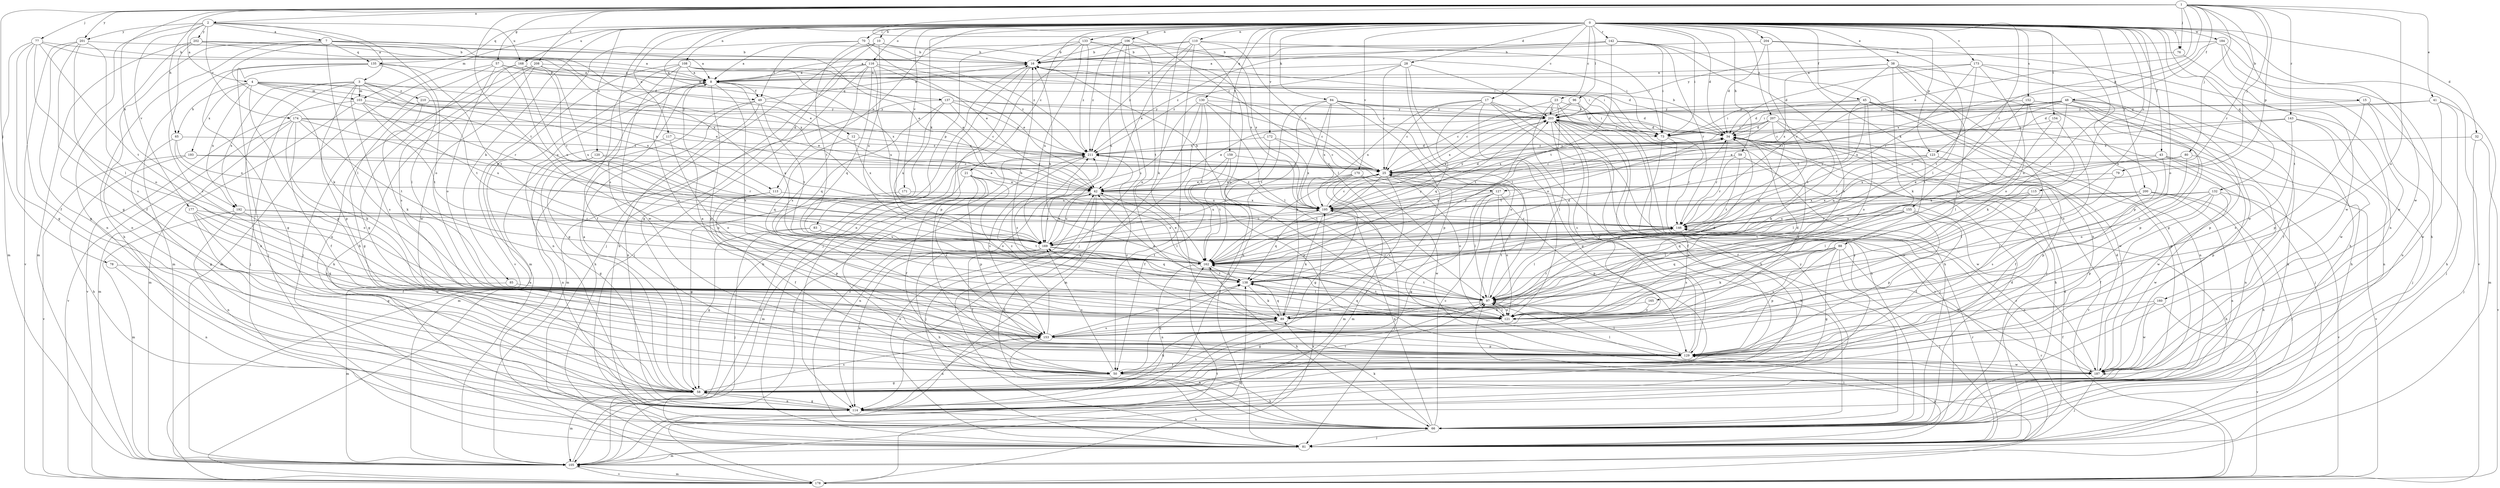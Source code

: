 strict digraph  {
0;
1;
2;
3;
4;
7;
8;
10;
12;
15;
16;
17;
21;
23;
25;
28;
32;
34;
38;
41;
42;
43;
45;
48;
49;
50;
57;
58;
59;
65;
66;
70;
73;
76;
77;
78;
79;
80;
81;
83;
84;
85;
88;
89;
96;
97;
103;
105;
106;
108;
110;
113;
114;
115;
116;
117;
120;
121;
123;
127;
129;
130;
132;
133;
135;
137;
138;
142;
143;
146;
152;
153;
154;
155;
159;
160;
162;
165;
168;
169;
170;
171;
172;
173;
174;
177;
178;
184;
187;
192;
193;
195;
200;
201;
202;
203;
204;
207;
208;
210;
211;
0 -> 10  [label=b];
0 -> 12  [label=b];
0 -> 15  [label=b];
0 -> 17  [label=c];
0 -> 21  [label=c];
0 -> 23  [label=c];
0 -> 28  [label=d];
0 -> 32  [label=d];
0 -> 34  [label=d];
0 -> 38  [label=e];
0 -> 43  [label=f];
0 -> 45  [label=f];
0 -> 59  [label=h];
0 -> 70  [label=i];
0 -> 73  [label=i];
0 -> 76  [label=j];
0 -> 83  [label=k];
0 -> 84  [label=k];
0 -> 85  [label=k];
0 -> 88  [label=k];
0 -> 89  [label=k];
0 -> 96  [label=l];
0 -> 97  [label=l];
0 -> 103  [label=m];
0 -> 106  [label=n];
0 -> 108  [label=n];
0 -> 110  [label=n];
0 -> 113  [label=n];
0 -> 115  [label=o];
0 -> 116  [label=o];
0 -> 117  [label=o];
0 -> 120  [label=o];
0 -> 121  [label=o];
0 -> 123  [label=p];
0 -> 130  [label=q];
0 -> 132  [label=q];
0 -> 133  [label=q];
0 -> 135  [label=q];
0 -> 142  [label=r];
0 -> 152  [label=s];
0 -> 153  [label=s];
0 -> 154  [label=t];
0 -> 155  [label=t];
0 -> 159  [label=t];
0 -> 160  [label=t];
0 -> 165  [label=u];
0 -> 168  [label=u];
0 -> 170  [label=v];
0 -> 171  [label=v];
0 -> 172  [label=v];
0 -> 173  [label=v];
0 -> 184  [label=w];
0 -> 187  [label=w];
0 -> 200  [label=y];
0 -> 204  [label=z];
0 -> 207  [label=z];
1 -> 2  [label=a];
1 -> 25  [label=c];
1 -> 41  [label=e];
1 -> 42  [label=e];
1 -> 48  [label=f];
1 -> 57  [label=g];
1 -> 65  [label=h];
1 -> 76  [label=j];
1 -> 77  [label=j];
1 -> 78  [label=j];
1 -> 79  [label=j];
1 -> 80  [label=j];
1 -> 121  [label=o];
1 -> 123  [label=p];
1 -> 127  [label=p];
1 -> 143  [label=r];
1 -> 146  [label=r];
1 -> 162  [label=t];
1 -> 192  [label=x];
1 -> 201  [label=y];
1 -> 208  [label=z];
2 -> 3  [label=a];
2 -> 4  [label=a];
2 -> 7  [label=a];
2 -> 58  [label=g];
2 -> 121  [label=o];
2 -> 168  [label=u];
2 -> 174  [label=v];
2 -> 177  [label=v];
2 -> 201  [label=y];
2 -> 202  [label=y];
3 -> 81  [label=j];
3 -> 103  [label=m];
3 -> 113  [label=n];
3 -> 114  [label=n];
3 -> 127  [label=p];
3 -> 129  [label=p];
3 -> 153  [label=s];
3 -> 162  [label=t];
3 -> 192  [label=x];
3 -> 210  [label=z];
4 -> 42  [label=e];
4 -> 49  [label=f];
4 -> 65  [label=h];
4 -> 103  [label=m];
4 -> 129  [label=p];
4 -> 146  [label=r];
4 -> 192  [label=x];
4 -> 193  [label=x];
4 -> 195  [label=x];
7 -> 8  [label=a];
7 -> 42  [label=e];
7 -> 66  [label=h];
7 -> 89  [label=k];
7 -> 97  [label=l];
7 -> 114  [label=n];
7 -> 135  [label=q];
7 -> 195  [label=x];
8 -> 49  [label=f];
8 -> 58  [label=g];
8 -> 89  [label=k];
8 -> 114  [label=n];
8 -> 129  [label=p];
8 -> 137  [label=q];
10 -> 16  [label=b];
10 -> 49  [label=f];
10 -> 58  [label=g];
10 -> 73  [label=i];
10 -> 81  [label=j];
10 -> 169  [label=u];
12 -> 138  [label=q];
12 -> 195  [label=x];
12 -> 211  [label=z];
15 -> 81  [label=j];
15 -> 114  [label=n];
15 -> 129  [label=p];
15 -> 203  [label=y];
16 -> 8  [label=a];
16 -> 50  [label=f];
16 -> 73  [label=i];
16 -> 129  [label=p];
17 -> 25  [label=c];
17 -> 58  [label=g];
17 -> 66  [label=h];
17 -> 138  [label=q];
17 -> 178  [label=v];
17 -> 195  [label=x];
17 -> 203  [label=y];
21 -> 42  [label=e];
21 -> 50  [label=f];
21 -> 105  [label=m];
21 -> 121  [label=o];
21 -> 129  [label=p];
21 -> 153  [label=s];
23 -> 25  [label=c];
23 -> 66  [label=h];
23 -> 73  [label=i];
23 -> 114  [label=n];
23 -> 162  [label=t];
23 -> 203  [label=y];
25 -> 42  [label=e];
25 -> 66  [label=h];
25 -> 105  [label=m];
25 -> 153  [label=s];
25 -> 162  [label=t];
25 -> 169  [label=u];
28 -> 8  [label=a];
28 -> 25  [label=c];
28 -> 97  [label=l];
28 -> 121  [label=o];
28 -> 203  [label=y];
28 -> 211  [label=z];
32 -> 81  [label=j];
32 -> 178  [label=v];
32 -> 211  [label=z];
34 -> 16  [label=b];
34 -> 66  [label=h];
34 -> 146  [label=r];
34 -> 162  [label=t];
34 -> 178  [label=v];
34 -> 211  [label=z];
38 -> 8  [label=a];
38 -> 58  [label=g];
38 -> 66  [label=h];
38 -> 89  [label=k];
38 -> 121  [label=o];
38 -> 129  [label=p];
38 -> 146  [label=r];
38 -> 195  [label=x];
41 -> 34  [label=d];
41 -> 66  [label=h];
41 -> 105  [label=m];
41 -> 187  [label=w];
41 -> 203  [label=y];
42 -> 34  [label=d];
42 -> 66  [label=h];
42 -> 81  [label=j];
42 -> 97  [label=l];
42 -> 114  [label=n];
42 -> 169  [label=u];
42 -> 195  [label=x];
43 -> 25  [label=c];
43 -> 50  [label=f];
43 -> 97  [label=l];
43 -> 114  [label=n];
43 -> 178  [label=v];
43 -> 187  [label=w];
45 -> 34  [label=d];
45 -> 58  [label=g];
45 -> 66  [label=h];
45 -> 114  [label=n];
45 -> 121  [label=o];
45 -> 146  [label=r];
45 -> 162  [label=t];
45 -> 203  [label=y];
48 -> 25  [label=c];
48 -> 42  [label=e];
48 -> 50  [label=f];
48 -> 73  [label=i];
48 -> 129  [label=p];
48 -> 153  [label=s];
48 -> 169  [label=u];
48 -> 187  [label=w];
48 -> 195  [label=x];
48 -> 203  [label=y];
49 -> 16  [label=b];
49 -> 66  [label=h];
49 -> 114  [label=n];
49 -> 162  [label=t];
49 -> 178  [label=v];
49 -> 203  [label=y];
50 -> 58  [label=g];
50 -> 66  [label=h];
50 -> 138  [label=q];
50 -> 169  [label=u];
57 -> 8  [label=a];
57 -> 73  [label=i];
57 -> 81  [label=j];
57 -> 105  [label=m];
57 -> 121  [label=o];
57 -> 169  [label=u];
58 -> 8  [label=a];
58 -> 89  [label=k];
58 -> 97  [label=l];
58 -> 105  [label=m];
58 -> 114  [label=n];
58 -> 153  [label=s];
58 -> 203  [label=y];
59 -> 25  [label=c];
59 -> 146  [label=r];
59 -> 162  [label=t];
59 -> 187  [label=w];
65 -> 58  [label=g];
65 -> 121  [label=o];
65 -> 195  [label=x];
65 -> 211  [label=z];
66 -> 25  [label=c];
66 -> 34  [label=d];
66 -> 81  [label=j];
66 -> 89  [label=k];
66 -> 195  [label=x];
66 -> 211  [label=z];
70 -> 8  [label=a];
70 -> 16  [label=b];
70 -> 42  [label=e];
70 -> 162  [label=t];
70 -> 178  [label=v];
70 -> 211  [label=z];
73 -> 50  [label=f];
73 -> 81  [label=j];
73 -> 146  [label=r];
76 -> 187  [label=w];
76 -> 203  [label=y];
77 -> 8  [label=a];
77 -> 16  [label=b];
77 -> 50  [label=f];
77 -> 58  [label=g];
77 -> 97  [label=l];
77 -> 105  [label=m];
77 -> 162  [label=t];
78 -> 114  [label=n];
78 -> 138  [label=q];
79 -> 42  [label=e];
79 -> 97  [label=l];
80 -> 25  [label=c];
80 -> 121  [label=o];
80 -> 129  [label=p];
80 -> 195  [label=x];
81 -> 34  [label=d];
81 -> 42  [label=e];
81 -> 105  [label=m];
81 -> 129  [label=p];
81 -> 146  [label=r];
83 -> 58  [label=g];
83 -> 81  [label=j];
83 -> 162  [label=t];
83 -> 169  [label=u];
84 -> 34  [label=d];
84 -> 89  [label=k];
84 -> 114  [label=n];
84 -> 121  [label=o];
84 -> 129  [label=p];
84 -> 162  [label=t];
84 -> 195  [label=x];
84 -> 203  [label=y];
85 -> 97  [label=l];
85 -> 105  [label=m];
88 -> 58  [label=g];
88 -> 81  [label=j];
88 -> 89  [label=k];
88 -> 129  [label=p];
88 -> 138  [label=q];
88 -> 153  [label=s];
88 -> 162  [label=t];
88 -> 187  [label=w];
89 -> 34  [label=d];
89 -> 138  [label=q];
89 -> 146  [label=r];
89 -> 153  [label=s];
96 -> 25  [label=c];
96 -> 81  [label=j];
96 -> 195  [label=x];
96 -> 203  [label=y];
97 -> 25  [label=c];
97 -> 42  [label=e];
97 -> 58  [label=g];
97 -> 89  [label=k];
97 -> 121  [label=o];
97 -> 162  [label=t];
97 -> 211  [label=z];
103 -> 105  [label=m];
103 -> 146  [label=r];
103 -> 162  [label=t];
103 -> 169  [label=u];
103 -> 178  [label=v];
103 -> 203  [label=y];
105 -> 16  [label=b];
105 -> 97  [label=l];
105 -> 178  [label=v];
105 -> 211  [label=z];
106 -> 16  [label=b];
106 -> 81  [label=j];
106 -> 121  [label=o];
106 -> 162  [label=t];
106 -> 169  [label=u];
106 -> 195  [label=x];
106 -> 211  [label=z];
108 -> 8  [label=a];
108 -> 25  [label=c];
108 -> 42  [label=e];
108 -> 50  [label=f];
108 -> 105  [label=m];
108 -> 153  [label=s];
108 -> 187  [label=w];
108 -> 195  [label=x];
110 -> 8  [label=a];
110 -> 16  [label=b];
110 -> 42  [label=e];
110 -> 50  [label=f];
110 -> 73  [label=i];
110 -> 97  [label=l];
110 -> 121  [label=o];
110 -> 211  [label=z];
113 -> 50  [label=f];
113 -> 129  [label=p];
113 -> 195  [label=x];
114 -> 58  [label=g];
114 -> 66  [label=h];
114 -> 203  [label=y];
115 -> 97  [label=l];
115 -> 121  [label=o];
115 -> 195  [label=x];
116 -> 8  [label=a];
116 -> 42  [label=e];
116 -> 66  [label=h];
116 -> 81  [label=j];
116 -> 138  [label=q];
116 -> 153  [label=s];
116 -> 169  [label=u];
116 -> 211  [label=z];
117 -> 105  [label=m];
117 -> 121  [label=o];
117 -> 211  [label=z];
120 -> 25  [label=c];
120 -> 58  [label=g];
120 -> 114  [label=n];
120 -> 146  [label=r];
121 -> 34  [label=d];
121 -> 97  [label=l];
121 -> 138  [label=q];
121 -> 162  [label=t];
121 -> 169  [label=u];
123 -> 25  [label=c];
123 -> 129  [label=p];
123 -> 146  [label=r];
123 -> 169  [label=u];
127 -> 58  [label=g];
127 -> 97  [label=l];
127 -> 121  [label=o];
127 -> 129  [label=p];
127 -> 169  [label=u];
127 -> 195  [label=x];
129 -> 8  [label=a];
129 -> 50  [label=f];
129 -> 97  [label=l];
129 -> 187  [label=w];
129 -> 203  [label=y];
129 -> 211  [label=z];
130 -> 25  [label=c];
130 -> 97  [label=l];
130 -> 105  [label=m];
130 -> 114  [label=n];
130 -> 162  [label=t];
130 -> 169  [label=u];
130 -> 203  [label=y];
132 -> 50  [label=f];
132 -> 97  [label=l];
132 -> 129  [label=p];
132 -> 169  [label=u];
132 -> 178  [label=v];
132 -> 187  [label=w];
132 -> 195  [label=x];
133 -> 16  [label=b];
133 -> 73  [label=i];
133 -> 81  [label=j];
133 -> 114  [label=n];
133 -> 169  [label=u];
133 -> 195  [label=x];
133 -> 211  [label=z];
135 -> 8  [label=a];
135 -> 58  [label=g];
135 -> 81  [label=j];
135 -> 97  [label=l];
135 -> 105  [label=m];
135 -> 162  [label=t];
137 -> 25  [label=c];
137 -> 34  [label=d];
137 -> 105  [label=m];
137 -> 138  [label=q];
137 -> 169  [label=u];
137 -> 203  [label=y];
137 -> 211  [label=z];
138 -> 16  [label=b];
138 -> 89  [label=k];
138 -> 97  [label=l];
138 -> 146  [label=r];
138 -> 162  [label=t];
138 -> 203  [label=y];
142 -> 8  [label=a];
142 -> 16  [label=b];
142 -> 66  [label=h];
142 -> 73  [label=i];
142 -> 146  [label=r];
142 -> 153  [label=s];
142 -> 162  [label=t];
142 -> 211  [label=z];
143 -> 42  [label=e];
143 -> 73  [label=i];
143 -> 81  [label=j];
143 -> 114  [label=n];
143 -> 153  [label=s];
146 -> 16  [label=b];
146 -> 97  [label=l];
146 -> 153  [label=s];
146 -> 169  [label=u];
152 -> 66  [label=h];
152 -> 73  [label=i];
152 -> 89  [label=k];
152 -> 97  [label=l];
152 -> 129  [label=p];
152 -> 162  [label=t];
152 -> 203  [label=y];
153 -> 34  [label=d];
153 -> 66  [label=h];
153 -> 114  [label=n];
153 -> 129  [label=p];
153 -> 138  [label=q];
153 -> 211  [label=z];
154 -> 73  [label=i];
154 -> 97  [label=l];
154 -> 121  [label=o];
155 -> 50  [label=f];
155 -> 66  [label=h];
155 -> 97  [label=l];
155 -> 129  [label=p];
155 -> 138  [label=q];
155 -> 146  [label=r];
155 -> 162  [label=t];
159 -> 25  [label=c];
159 -> 50  [label=f];
159 -> 129  [label=p];
159 -> 162  [label=t];
160 -> 50  [label=f];
160 -> 121  [label=o];
160 -> 178  [label=v];
160 -> 187  [label=w];
162 -> 8  [label=a];
162 -> 16  [label=b];
162 -> 34  [label=d];
162 -> 42  [label=e];
162 -> 66  [label=h];
162 -> 114  [label=n];
162 -> 138  [label=q];
162 -> 203  [label=y];
165 -> 89  [label=k];
165 -> 121  [label=o];
168 -> 8  [label=a];
168 -> 58  [label=g];
168 -> 146  [label=r];
168 -> 153  [label=s];
168 -> 169  [label=u];
169 -> 42  [label=e];
169 -> 50  [label=f];
169 -> 66  [label=h];
169 -> 114  [label=n];
169 -> 138  [label=q];
169 -> 162  [label=t];
169 -> 195  [label=x];
170 -> 42  [label=e];
170 -> 58  [label=g];
170 -> 105  [label=m];
170 -> 121  [label=o];
170 -> 162  [label=t];
170 -> 187  [label=w];
171 -> 58  [label=g];
171 -> 195  [label=x];
172 -> 25  [label=c];
172 -> 81  [label=j];
172 -> 195  [label=x];
172 -> 211  [label=z];
173 -> 8  [label=a];
173 -> 34  [label=d];
173 -> 121  [label=o];
173 -> 129  [label=p];
173 -> 146  [label=r];
173 -> 162  [label=t];
173 -> 187  [label=w];
174 -> 34  [label=d];
174 -> 50  [label=f];
174 -> 73  [label=i];
174 -> 89  [label=k];
174 -> 105  [label=m];
174 -> 162  [label=t];
174 -> 178  [label=v];
174 -> 195  [label=x];
177 -> 50  [label=f];
177 -> 58  [label=g];
177 -> 89  [label=k];
177 -> 146  [label=r];
177 -> 153  [label=s];
178 -> 8  [label=a];
178 -> 105  [label=m];
178 -> 138  [label=q];
178 -> 146  [label=r];
178 -> 162  [label=t];
178 -> 195  [label=x];
184 -> 16  [label=b];
184 -> 66  [label=h];
184 -> 178  [label=v];
184 -> 187  [label=w];
184 -> 195  [label=x];
187 -> 34  [label=d];
187 -> 81  [label=j];
187 -> 97  [label=l];
187 -> 146  [label=r];
192 -> 105  [label=m];
192 -> 114  [label=n];
192 -> 146  [label=r];
192 -> 169  [label=u];
192 -> 187  [label=w];
193 -> 25  [label=c];
193 -> 42  [label=e];
193 -> 66  [label=h];
193 -> 178  [label=v];
195 -> 25  [label=c];
195 -> 81  [label=j];
195 -> 89  [label=k];
195 -> 138  [label=q];
195 -> 146  [label=r];
195 -> 203  [label=y];
195 -> 211  [label=z];
200 -> 66  [label=h];
200 -> 81  [label=j];
200 -> 114  [label=n];
200 -> 153  [label=s];
200 -> 169  [label=u];
200 -> 195  [label=x];
201 -> 16  [label=b];
201 -> 50  [label=f];
201 -> 58  [label=g];
201 -> 121  [label=o];
201 -> 153  [label=s];
201 -> 178  [label=v];
202 -> 16  [label=b];
202 -> 42  [label=e];
202 -> 105  [label=m];
202 -> 114  [label=n];
202 -> 153  [label=s];
202 -> 195  [label=x];
203 -> 34  [label=d];
203 -> 42  [label=e];
203 -> 50  [label=f];
203 -> 66  [label=h];
203 -> 73  [label=i];
203 -> 97  [label=l];
203 -> 129  [label=p];
203 -> 153  [label=s];
203 -> 195  [label=x];
204 -> 16  [label=b];
204 -> 34  [label=d];
204 -> 97  [label=l];
204 -> 114  [label=n];
204 -> 146  [label=r];
207 -> 25  [label=c];
207 -> 34  [label=d];
207 -> 73  [label=i];
207 -> 81  [label=j];
207 -> 89  [label=k];
207 -> 138  [label=q];
207 -> 187  [label=w];
207 -> 195  [label=x];
208 -> 8  [label=a];
208 -> 34  [label=d];
208 -> 66  [label=h];
208 -> 114  [label=n];
208 -> 169  [label=u];
208 -> 187  [label=w];
210 -> 42  [label=e];
210 -> 58  [label=g];
210 -> 89  [label=k];
210 -> 203  [label=y];
211 -> 25  [label=c];
211 -> 34  [label=d];
211 -> 105  [label=m];
211 -> 153  [label=s];
}

